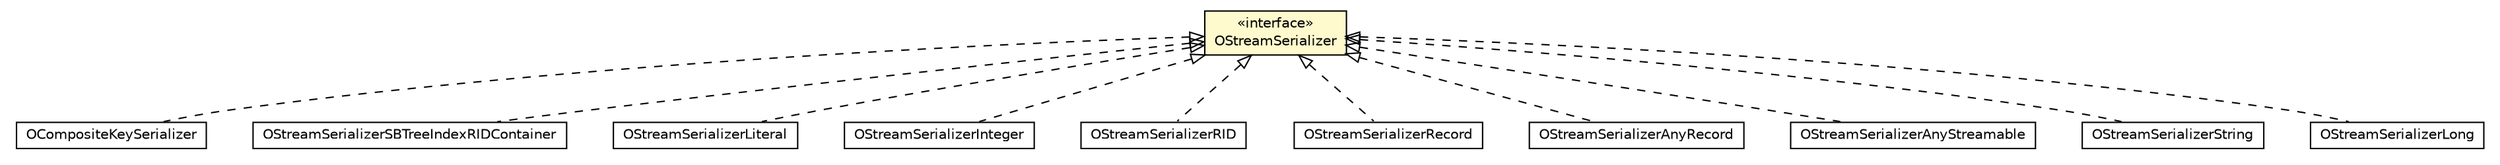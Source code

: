 #!/usr/local/bin/dot
#
# Class diagram 
# Generated by UMLGraph version R5_6-24-gf6e263 (http://www.umlgraph.org/)
#

digraph G {
	edge [fontname="Helvetica",fontsize=10,labelfontname="Helvetica",labelfontsize=10];
	node [fontname="Helvetica",fontsize=10,shape=plaintext];
	nodesep=0.25;
	ranksep=0.5;
	// com.orientechnologies.orient.core.serialization.serializer.binary.impl.index.OCompositeKeySerializer
	c4071425 [label=<<table title="com.orientechnologies.orient.core.serialization.serializer.binary.impl.index.OCompositeKeySerializer" border="0" cellborder="1" cellspacing="0" cellpadding="2" port="p" href="../binary/impl/index/OCompositeKeySerializer.html">
		<tr><td><table border="0" cellspacing="0" cellpadding="1">
<tr><td align="center" balign="center"> OCompositeKeySerializer </td></tr>
		</table></td></tr>
		</table>>, URL="../binary/impl/index/OCompositeKeySerializer.html", fontname="Helvetica", fontcolor="black", fontsize=10.0];
	// com.orientechnologies.orient.core.serialization.serializer.stream.OStreamSerializerSBTreeIndexRIDContainer
	c4071431 [label=<<table title="com.orientechnologies.orient.core.serialization.serializer.stream.OStreamSerializerSBTreeIndexRIDContainer" border="0" cellborder="1" cellspacing="0" cellpadding="2" port="p" href="./OStreamSerializerSBTreeIndexRIDContainer.html">
		<tr><td><table border="0" cellspacing="0" cellpadding="1">
<tr><td align="center" balign="center"> OStreamSerializerSBTreeIndexRIDContainer </td></tr>
		</table></td></tr>
		</table>>, URL="./OStreamSerializerSBTreeIndexRIDContainer.html", fontname="Helvetica", fontcolor="black", fontsize=10.0];
	// com.orientechnologies.orient.core.serialization.serializer.stream.OStreamSerializerLiteral
	c4071432 [label=<<table title="com.orientechnologies.orient.core.serialization.serializer.stream.OStreamSerializerLiteral" border="0" cellborder="1" cellspacing="0" cellpadding="2" port="p" href="./OStreamSerializerLiteral.html">
		<tr><td><table border="0" cellspacing="0" cellpadding="1">
<tr><td align="center" balign="center"> OStreamSerializerLiteral </td></tr>
		</table></td></tr>
		</table>>, URL="./OStreamSerializerLiteral.html", fontname="Helvetica", fontcolor="black", fontsize=10.0];
	// com.orientechnologies.orient.core.serialization.serializer.stream.OStreamSerializer
	c4071433 [label=<<table title="com.orientechnologies.orient.core.serialization.serializer.stream.OStreamSerializer" border="0" cellborder="1" cellspacing="0" cellpadding="2" port="p" bgcolor="lemonChiffon" href="./OStreamSerializer.html">
		<tr><td><table border="0" cellspacing="0" cellpadding="1">
<tr><td align="center" balign="center"> &#171;interface&#187; </td></tr>
<tr><td align="center" balign="center"> OStreamSerializer </td></tr>
		</table></td></tr>
		</table>>, URL="./OStreamSerializer.html", fontname="Helvetica", fontcolor="black", fontsize=10.0];
	// com.orientechnologies.orient.core.serialization.serializer.stream.OStreamSerializerInteger
	c4071434 [label=<<table title="com.orientechnologies.orient.core.serialization.serializer.stream.OStreamSerializerInteger" border="0" cellborder="1" cellspacing="0" cellpadding="2" port="p" href="./OStreamSerializerInteger.html">
		<tr><td><table border="0" cellspacing="0" cellpadding="1">
<tr><td align="center" balign="center"> OStreamSerializerInteger </td></tr>
		</table></td></tr>
		</table>>, URL="./OStreamSerializerInteger.html", fontname="Helvetica", fontcolor="black", fontsize=10.0];
	// com.orientechnologies.orient.core.serialization.serializer.stream.OStreamSerializerRID
	c4071435 [label=<<table title="com.orientechnologies.orient.core.serialization.serializer.stream.OStreamSerializerRID" border="0" cellborder="1" cellspacing="0" cellpadding="2" port="p" href="./OStreamSerializerRID.html">
		<tr><td><table border="0" cellspacing="0" cellpadding="1">
<tr><td align="center" balign="center"> OStreamSerializerRID </td></tr>
		</table></td></tr>
		</table>>, URL="./OStreamSerializerRID.html", fontname="Helvetica", fontcolor="black", fontsize=10.0];
	// com.orientechnologies.orient.core.serialization.serializer.stream.OStreamSerializerRecord
	c4071436 [label=<<table title="com.orientechnologies.orient.core.serialization.serializer.stream.OStreamSerializerRecord" border="0" cellborder="1" cellspacing="0" cellpadding="2" port="p" href="./OStreamSerializerRecord.html">
		<tr><td><table border="0" cellspacing="0" cellpadding="1">
<tr><td align="center" balign="center"> OStreamSerializerRecord </td></tr>
		</table></td></tr>
		</table>>, URL="./OStreamSerializerRecord.html", fontname="Helvetica", fontcolor="black", fontsize=10.0];
	// com.orientechnologies.orient.core.serialization.serializer.stream.OStreamSerializerAnyRecord
	c4071437 [label=<<table title="com.orientechnologies.orient.core.serialization.serializer.stream.OStreamSerializerAnyRecord" border="0" cellborder="1" cellspacing="0" cellpadding="2" port="p" href="./OStreamSerializerAnyRecord.html">
		<tr><td><table border="0" cellspacing="0" cellpadding="1">
<tr><td align="center" balign="center"> OStreamSerializerAnyRecord </td></tr>
		</table></td></tr>
		</table>>, URL="./OStreamSerializerAnyRecord.html", fontname="Helvetica", fontcolor="black", fontsize=10.0];
	// com.orientechnologies.orient.core.serialization.serializer.stream.OStreamSerializerAnyStreamable
	c4071438 [label=<<table title="com.orientechnologies.orient.core.serialization.serializer.stream.OStreamSerializerAnyStreamable" border="0" cellborder="1" cellspacing="0" cellpadding="2" port="p" href="./OStreamSerializerAnyStreamable.html">
		<tr><td><table border="0" cellspacing="0" cellpadding="1">
<tr><td align="center" balign="center"> OStreamSerializerAnyStreamable </td></tr>
		</table></td></tr>
		</table>>, URL="./OStreamSerializerAnyStreamable.html", fontname="Helvetica", fontcolor="black", fontsize=10.0];
	// com.orientechnologies.orient.core.serialization.serializer.stream.OStreamSerializerString
	c4071439 [label=<<table title="com.orientechnologies.orient.core.serialization.serializer.stream.OStreamSerializerString" border="0" cellborder="1" cellspacing="0" cellpadding="2" port="p" href="./OStreamSerializerString.html">
		<tr><td><table border="0" cellspacing="0" cellpadding="1">
<tr><td align="center" balign="center"> OStreamSerializerString </td></tr>
		</table></td></tr>
		</table>>, URL="./OStreamSerializerString.html", fontname="Helvetica", fontcolor="black", fontsize=10.0];
	// com.orientechnologies.orient.core.serialization.serializer.stream.OStreamSerializerLong
	c4071441 [label=<<table title="com.orientechnologies.orient.core.serialization.serializer.stream.OStreamSerializerLong" border="0" cellborder="1" cellspacing="0" cellpadding="2" port="p" href="./OStreamSerializerLong.html">
		<tr><td><table border="0" cellspacing="0" cellpadding="1">
<tr><td align="center" balign="center"> OStreamSerializerLong </td></tr>
		</table></td></tr>
		</table>>, URL="./OStreamSerializerLong.html", fontname="Helvetica", fontcolor="black", fontsize=10.0];
	//com.orientechnologies.orient.core.serialization.serializer.binary.impl.index.OCompositeKeySerializer implements com.orientechnologies.orient.core.serialization.serializer.stream.OStreamSerializer
	c4071433:p -> c4071425:p [dir=back,arrowtail=empty,style=dashed];
	//com.orientechnologies.orient.core.serialization.serializer.stream.OStreamSerializerSBTreeIndexRIDContainer implements com.orientechnologies.orient.core.serialization.serializer.stream.OStreamSerializer
	c4071433:p -> c4071431:p [dir=back,arrowtail=empty,style=dashed];
	//com.orientechnologies.orient.core.serialization.serializer.stream.OStreamSerializerLiteral implements com.orientechnologies.orient.core.serialization.serializer.stream.OStreamSerializer
	c4071433:p -> c4071432:p [dir=back,arrowtail=empty,style=dashed];
	//com.orientechnologies.orient.core.serialization.serializer.stream.OStreamSerializerInteger implements com.orientechnologies.orient.core.serialization.serializer.stream.OStreamSerializer
	c4071433:p -> c4071434:p [dir=back,arrowtail=empty,style=dashed];
	//com.orientechnologies.orient.core.serialization.serializer.stream.OStreamSerializerRID implements com.orientechnologies.orient.core.serialization.serializer.stream.OStreamSerializer
	c4071433:p -> c4071435:p [dir=back,arrowtail=empty,style=dashed];
	//com.orientechnologies.orient.core.serialization.serializer.stream.OStreamSerializerRecord implements com.orientechnologies.orient.core.serialization.serializer.stream.OStreamSerializer
	c4071433:p -> c4071436:p [dir=back,arrowtail=empty,style=dashed];
	//com.orientechnologies.orient.core.serialization.serializer.stream.OStreamSerializerAnyRecord implements com.orientechnologies.orient.core.serialization.serializer.stream.OStreamSerializer
	c4071433:p -> c4071437:p [dir=back,arrowtail=empty,style=dashed];
	//com.orientechnologies.orient.core.serialization.serializer.stream.OStreamSerializerAnyStreamable implements com.orientechnologies.orient.core.serialization.serializer.stream.OStreamSerializer
	c4071433:p -> c4071438:p [dir=back,arrowtail=empty,style=dashed];
	//com.orientechnologies.orient.core.serialization.serializer.stream.OStreamSerializerString implements com.orientechnologies.orient.core.serialization.serializer.stream.OStreamSerializer
	c4071433:p -> c4071439:p [dir=back,arrowtail=empty,style=dashed];
	//com.orientechnologies.orient.core.serialization.serializer.stream.OStreamSerializerLong implements com.orientechnologies.orient.core.serialization.serializer.stream.OStreamSerializer
	c4071433:p -> c4071441:p [dir=back,arrowtail=empty,style=dashed];
}


